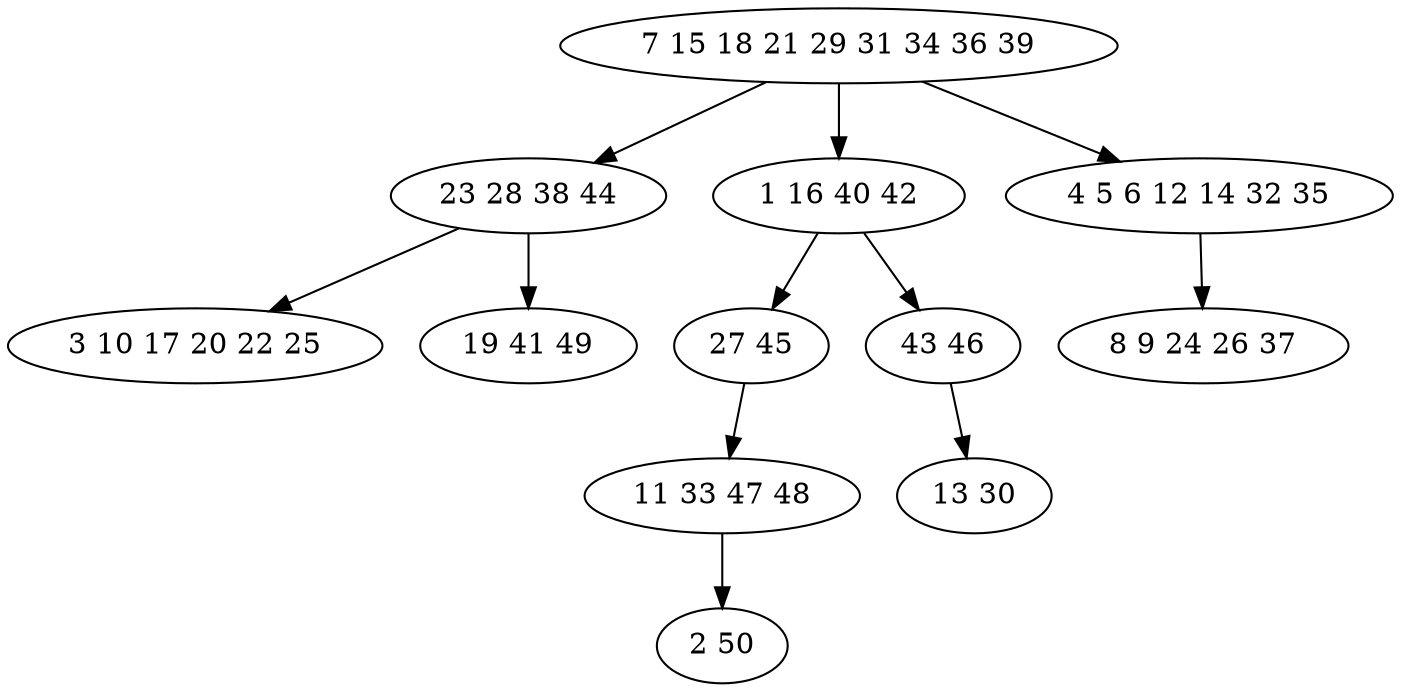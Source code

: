 digraph true_tree {
	"0" -> "1"
	"1" -> "2"
	"0" -> "3"
	"0" -> "4"
	"3" -> "5"
	"3" -> "6"
	"4" -> "7"
	"5" -> "8"
	"8" -> "9"
	"6" -> "10"
	"1" -> "11"
	"0" [label="7 15 18 21 29 31 34 36 39"];
	"1" [label="23 28 38 44"];
	"2" [label="3 10 17 20 22 25"];
	"3" [label="1 16 40 42"];
	"4" [label="4 5 6 12 14 32 35"];
	"5" [label="27 45"];
	"6" [label="43 46"];
	"7" [label="8 9 24 26 37"];
	"8" [label="11 33 47 48"];
	"9" [label="2 50"];
	"10" [label="13 30"];
	"11" [label="19 41 49"];
}
